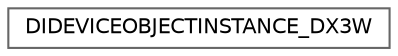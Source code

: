 digraph "Graphical Class Hierarchy"
{
 // LATEX_PDF_SIZE
  bgcolor="transparent";
  edge [fontname=Helvetica,fontsize=10,labelfontname=Helvetica,labelfontsize=10];
  node [fontname=Helvetica,fontsize=10,shape=box,height=0.2,width=0.4];
  rankdir="LR";
  Node0 [id="Node000000",label="DIDEVICEOBJECTINSTANCE_DX3W",height=0.2,width=0.4,color="grey40", fillcolor="white", style="filled",URL="$structDIDEVICEOBJECTINSTANCE__DX3W.html",tooltip=" "];
}
